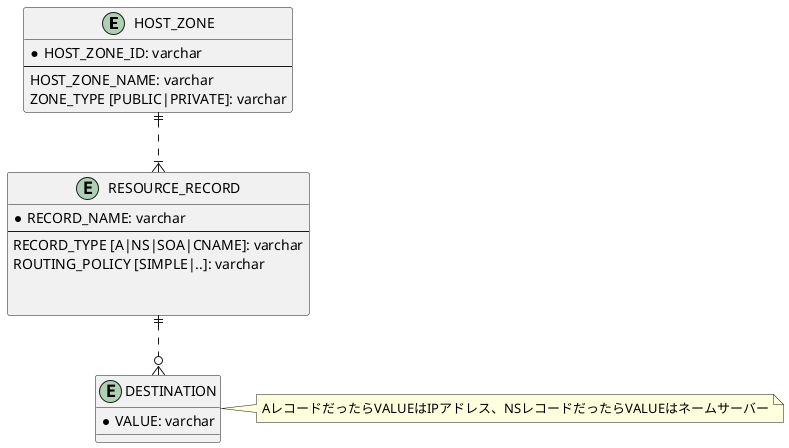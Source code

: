 
@startuml route53-er-diagram

entity "HOST_ZONE" as hz {
    *HOST_ZONE_ID: varchar
    --
    HOST_ZONE_NAME: varchar
    ZONE_TYPE [PUBLIC|PRIVATE]: varchar
}

entity "RESOURCE_RECORD" as record {
    *RECORD_NAME: varchar
    --
    RECORD_TYPE [A|NS|SOA|CNAME]: varchar
    ROUTING_POLICY [SIMPLE|..]: varchar
    

}

entity "DESTINATION" as dn {
    *VALUE: varchar
}

hz ||..|{ record
record ||..o{ dn
note right: AレコードだったらVALUEはIPアドレス、NSレコードだったらVALUEはネームサーバー

@enduml